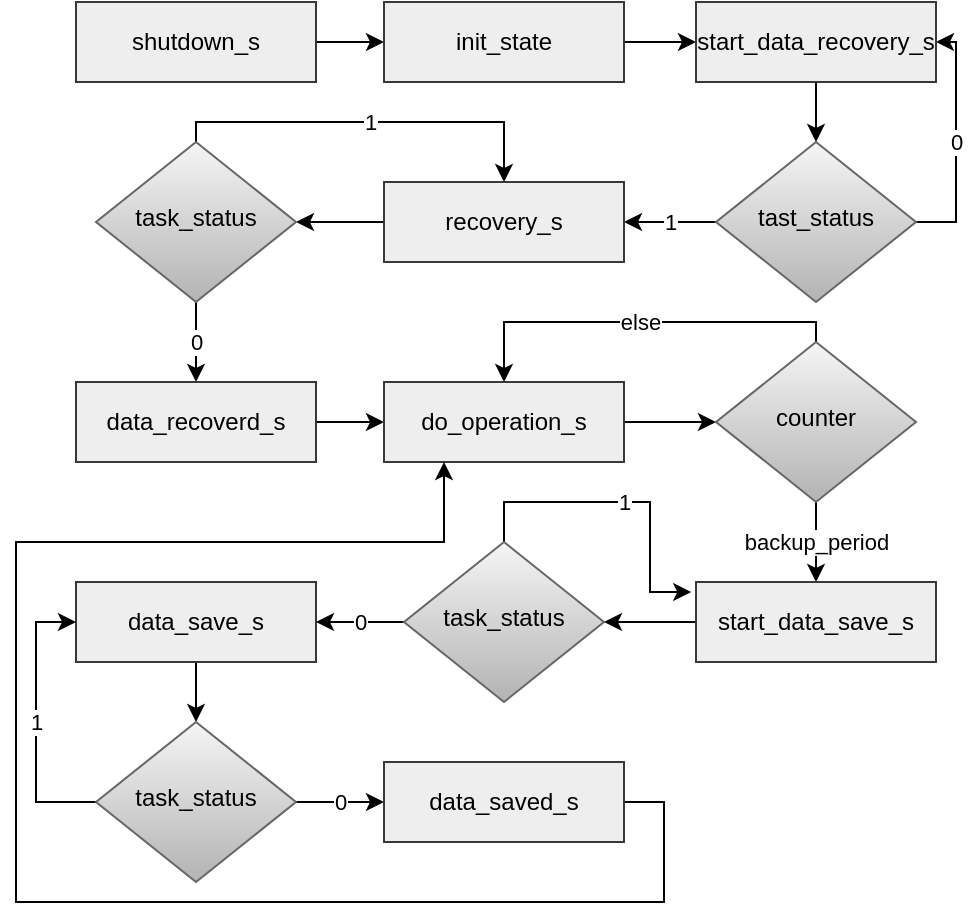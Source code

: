 <mxfile version="13.5.7" type="device"><diagram id="C5RBs43oDa-KdzZeNtuy" name="Page-1"><mxGraphModel dx="1102" dy="806" grid="1" gridSize="10" guides="1" tooltips="1" connect="1" arrows="1" fold="1" page="1" pageScale="1" pageWidth="827" pageHeight="1169" math="0" shadow="0"><root><mxCell id="WIyWlLk6GJQsqaUBKTNV-0"/><mxCell id="WIyWlLk6GJQsqaUBKTNV-1" parent="WIyWlLk6GJQsqaUBKTNV-0"/><mxCell id="stLbdd_jcHXqcliYFOFQ-4" style="edgeStyle=orthogonalEdgeStyle;rounded=0;orthogonalLoop=1;jettySize=auto;html=1;exitX=1;exitY=0.5;exitDx=0;exitDy=0;entryX=0;entryY=0.5;entryDx=0;entryDy=0;" parent="WIyWlLk6GJQsqaUBKTNV-1" source="WIyWlLk6GJQsqaUBKTNV-3" target="stLbdd_jcHXqcliYFOFQ-1" edge="1"><mxGeometry relative="1" as="geometry"/></mxCell><mxCell id="WIyWlLk6GJQsqaUBKTNV-3" value="shutdown_s" style="rounded=0;whiteSpace=wrap;html=1;fontSize=12;glass=0;strokeWidth=1;shadow=0;fillColor=#eeeeee;strokeColor=#36393d;" parent="WIyWlLk6GJQsqaUBKTNV-1" vertex="1"><mxGeometry x="80" y="40" width="120" height="40" as="geometry"/></mxCell><mxCell id="stLbdd_jcHXqcliYFOFQ-8" value="0&lt;span style=&quot;color: rgba(0 , 0 , 0 , 0) ; font-family: monospace ; font-size: 0px ; background-color: rgb(248 , 249 , 250)&quot;&gt;%3CmxGraphModel%3E%3Croot%3E%3CmxCell%20id%3D%220%22%2F%3E%3CmxCell%20id%3D%221%22%20parent%3D%220%22%2F%3E%3CmxCell%20id%3D%222%22%20value%3D%22init_state%22%20style%3D%22rounded%3D1%3BwhiteSpace%3Dwrap%3Bhtml%3D1%3BfontSize%3D12%3Bglass%3D0%3BstrokeWidth%3D1%3Bshadow%3D0%3B%22%20vertex%3D%221%22%20parent%3D%221%22%3E%3CmxGeometry%20x%3D%22354%22%20y%3D%22120%22%20width%3D%22120%22%20height%3D%2240%22%20as%3D%22geometry%22%2F%3E%3C%2FmxCell%3E%3C%2Froot%3E%3C%2FmxGraphModel%3E&lt;/span&gt;" style="edgeStyle=orthogonalEdgeStyle;rounded=0;orthogonalLoop=1;jettySize=auto;html=1;exitX=1;exitY=0.5;exitDx=0;exitDy=0;entryX=1;entryY=0.5;entryDx=0;entryDy=0;" parent="WIyWlLk6GJQsqaUBKTNV-1" source="WIyWlLk6GJQsqaUBKTNV-6" target="stLbdd_jcHXqcliYFOFQ-5" edge="1"><mxGeometry relative="1" as="geometry"><mxPoint x="410" y="90" as="targetPoint"/></mxGeometry></mxCell><mxCell id="stLbdd_jcHXqcliYFOFQ-10" value="1" style="edgeStyle=orthogonalEdgeStyle;rounded=0;orthogonalLoop=1;jettySize=auto;html=1;exitX=0;exitY=0.5;exitDx=0;exitDy=0;entryX=1;entryY=0.5;entryDx=0;entryDy=0;" parent="WIyWlLk6GJQsqaUBKTNV-1" source="WIyWlLk6GJQsqaUBKTNV-6" target="stLbdd_jcHXqcliYFOFQ-9" edge="1"><mxGeometry relative="1" as="geometry"/></mxCell><mxCell id="WIyWlLk6GJQsqaUBKTNV-6" value="tast_status" style="rhombus;whiteSpace=wrap;html=1;shadow=0;fontFamily=Helvetica;fontSize=12;align=center;strokeWidth=1;spacing=6;spacingTop=-4;fillColor=#f5f5f5;strokeColor=#666666;gradientColor=#b3b3b3;" parent="WIyWlLk6GJQsqaUBKTNV-1" vertex="1"><mxGeometry x="400" y="110" width="100" height="80" as="geometry"/></mxCell><mxCell id="stLbdd_jcHXqcliYFOFQ-6" style="edgeStyle=orthogonalEdgeStyle;rounded=0;orthogonalLoop=1;jettySize=auto;html=1;exitX=1;exitY=0.5;exitDx=0;exitDy=0;entryX=0;entryY=0.5;entryDx=0;entryDy=0;" parent="WIyWlLk6GJQsqaUBKTNV-1" source="stLbdd_jcHXqcliYFOFQ-1" target="stLbdd_jcHXqcliYFOFQ-5" edge="1"><mxGeometry relative="1" as="geometry"/></mxCell><mxCell id="stLbdd_jcHXqcliYFOFQ-1" value="init_state" style="rounded=0;whiteSpace=wrap;html=1;fontSize=12;glass=0;strokeWidth=1;shadow=0;fillColor=#eeeeee;strokeColor=#36393d;" parent="WIyWlLk6GJQsqaUBKTNV-1" vertex="1"><mxGeometry x="234" y="40" width="120" height="40" as="geometry"/></mxCell><mxCell id="stLbdd_jcHXqcliYFOFQ-7" style="edgeStyle=orthogonalEdgeStyle;rounded=0;orthogonalLoop=1;jettySize=auto;html=1;exitX=0.5;exitY=1;exitDx=0;exitDy=0;entryX=0.5;entryY=0;entryDx=0;entryDy=0;" parent="WIyWlLk6GJQsqaUBKTNV-1" source="stLbdd_jcHXqcliYFOFQ-5" target="WIyWlLk6GJQsqaUBKTNV-6" edge="1"><mxGeometry relative="1" as="geometry"/></mxCell><mxCell id="stLbdd_jcHXqcliYFOFQ-5" value="start_data_recovery_s" style="rounded=0;whiteSpace=wrap;html=1;fontSize=12;glass=0;strokeWidth=1;shadow=0;fillColor=#eeeeee;strokeColor=#36393d;" parent="WIyWlLk6GJQsqaUBKTNV-1" vertex="1"><mxGeometry x="390" y="40" width="120" height="40" as="geometry"/></mxCell><mxCell id="stLbdd_jcHXqcliYFOFQ-12" style="edgeStyle=orthogonalEdgeStyle;rounded=0;orthogonalLoop=1;jettySize=auto;html=1;exitX=0;exitY=0.5;exitDx=0;exitDy=0;entryX=1;entryY=0.5;entryDx=0;entryDy=0;" parent="WIyWlLk6GJQsqaUBKTNV-1" source="stLbdd_jcHXqcliYFOFQ-9" target="stLbdd_jcHXqcliYFOFQ-11" edge="1"><mxGeometry relative="1" as="geometry"><Array as="points"><mxPoint x="210" y="150"/><mxPoint x="210" y="150"/></Array></mxGeometry></mxCell><mxCell id="stLbdd_jcHXqcliYFOFQ-9" value="recovery_s" style="rounded=0;whiteSpace=wrap;html=1;fontSize=12;glass=0;strokeWidth=1;shadow=0;fillColor=#eeeeee;strokeColor=#36393d;" parent="WIyWlLk6GJQsqaUBKTNV-1" vertex="1"><mxGeometry x="234" y="130" width="120" height="40" as="geometry"/></mxCell><mxCell id="stLbdd_jcHXqcliYFOFQ-13" value="1" style="edgeStyle=orthogonalEdgeStyle;rounded=0;orthogonalLoop=1;jettySize=auto;html=1;exitX=0.5;exitY=0;exitDx=0;exitDy=0;entryX=0.5;entryY=0;entryDx=0;entryDy=0;" parent="WIyWlLk6GJQsqaUBKTNV-1" source="stLbdd_jcHXqcliYFOFQ-11" target="stLbdd_jcHXqcliYFOFQ-9" edge="1"><mxGeometry relative="1" as="geometry"><mxPoint x="230" y="240" as="targetPoint"/><Array as="points"><mxPoint x="140" y="100"/><mxPoint x="294" y="100"/></Array></mxGeometry></mxCell><mxCell id="stLbdd_jcHXqcliYFOFQ-15" value="0" style="edgeStyle=orthogonalEdgeStyle;rounded=0;orthogonalLoop=1;jettySize=auto;html=1;exitX=0.5;exitY=1;exitDx=0;exitDy=0;entryX=0.5;entryY=0;entryDx=0;entryDy=0;" parent="WIyWlLk6GJQsqaUBKTNV-1" source="stLbdd_jcHXqcliYFOFQ-11" target="stLbdd_jcHXqcliYFOFQ-14" edge="1"><mxGeometry relative="1" as="geometry"/></mxCell><mxCell id="stLbdd_jcHXqcliYFOFQ-11" value="task_status" style="rhombus;whiteSpace=wrap;html=1;shadow=0;fontFamily=Helvetica;fontSize=12;align=center;strokeWidth=1;spacing=6;spacingTop=-4;fillColor=#f5f5f5;strokeColor=#666666;gradientColor=#b3b3b3;" parent="WIyWlLk6GJQsqaUBKTNV-1" vertex="1"><mxGeometry x="90" y="110" width="100" height="80" as="geometry"/></mxCell><mxCell id="stLbdd_jcHXqcliYFOFQ-18" style="edgeStyle=orthogonalEdgeStyle;rounded=0;orthogonalLoop=1;jettySize=auto;html=1;exitX=1;exitY=0.5;exitDx=0;exitDy=0;entryX=0;entryY=0.5;entryDx=0;entryDy=0;" parent="WIyWlLk6GJQsqaUBKTNV-1" source="stLbdd_jcHXqcliYFOFQ-14" target="stLbdd_jcHXqcliYFOFQ-16" edge="1"><mxGeometry relative="1" as="geometry"/></mxCell><mxCell id="stLbdd_jcHXqcliYFOFQ-14" value="data_recoverd_s" style="rounded=0;whiteSpace=wrap;html=1;fontSize=12;glass=0;strokeWidth=1;shadow=0;fillColor=#eeeeee;strokeColor=#36393d;" parent="WIyWlLk6GJQsqaUBKTNV-1" vertex="1"><mxGeometry x="80" y="230" width="120" height="40" as="geometry"/></mxCell><mxCell id="stLbdd_jcHXqcliYFOFQ-19" style="edgeStyle=orthogonalEdgeStyle;rounded=0;orthogonalLoop=1;jettySize=auto;html=1;exitX=1;exitY=0.5;exitDx=0;exitDy=0;entryX=0;entryY=0.5;entryDx=0;entryDy=0;" parent="WIyWlLk6GJQsqaUBKTNV-1" source="stLbdd_jcHXqcliYFOFQ-16" target="stLbdd_jcHXqcliYFOFQ-17" edge="1"><mxGeometry relative="1" as="geometry"/></mxCell><mxCell id="stLbdd_jcHXqcliYFOFQ-16" value="do_operation_s" style="rounded=0;whiteSpace=wrap;html=1;fontSize=12;glass=0;strokeWidth=1;shadow=0;fillColor=#eeeeee;strokeColor=#36393d;" parent="WIyWlLk6GJQsqaUBKTNV-1" vertex="1"><mxGeometry x="234" y="230" width="120" height="40" as="geometry"/></mxCell><mxCell id="stLbdd_jcHXqcliYFOFQ-20" value="else" style="edgeStyle=orthogonalEdgeStyle;rounded=0;orthogonalLoop=1;jettySize=auto;html=1;exitX=0.5;exitY=0;exitDx=0;exitDy=0;entryX=0.5;entryY=0;entryDx=0;entryDy=0;" parent="WIyWlLk6GJQsqaUBKTNV-1" source="stLbdd_jcHXqcliYFOFQ-17" target="stLbdd_jcHXqcliYFOFQ-16" edge="1"><mxGeometry relative="1" as="geometry"><Array as="points"><mxPoint x="450" y="200"/><mxPoint x="294" y="200"/></Array></mxGeometry></mxCell><mxCell id="stLbdd_jcHXqcliYFOFQ-22" value="backup_period" style="edgeStyle=orthogonalEdgeStyle;rounded=0;orthogonalLoop=1;jettySize=auto;html=1;exitX=0.5;exitY=1;exitDx=0;exitDy=0;entryX=0.5;entryY=0;entryDx=0;entryDy=0;" parent="WIyWlLk6GJQsqaUBKTNV-1" source="stLbdd_jcHXqcliYFOFQ-17" target="stLbdd_jcHXqcliYFOFQ-21" edge="1"><mxGeometry relative="1" as="geometry"/></mxCell><mxCell id="stLbdd_jcHXqcliYFOFQ-17" value="counter" style="rhombus;whiteSpace=wrap;html=1;shadow=0;fontFamily=Helvetica;fontSize=12;align=center;strokeWidth=1;spacing=6;spacingTop=-4;fillColor=#f5f5f5;strokeColor=#666666;gradientColor=#b3b3b3;" parent="WIyWlLk6GJQsqaUBKTNV-1" vertex="1"><mxGeometry x="400" y="210" width="100" height="80" as="geometry"/></mxCell><mxCell id="stLbdd_jcHXqcliYFOFQ-25" style="edgeStyle=orthogonalEdgeStyle;rounded=0;orthogonalLoop=1;jettySize=auto;html=1;exitX=0;exitY=0.5;exitDx=0;exitDy=0;entryX=1;entryY=0.5;entryDx=0;entryDy=0;" parent="WIyWlLk6GJQsqaUBKTNV-1" source="stLbdd_jcHXqcliYFOFQ-21" target="stLbdd_jcHXqcliYFOFQ-24" edge="1"><mxGeometry relative="1" as="geometry"/></mxCell><mxCell id="stLbdd_jcHXqcliYFOFQ-21" value="start_data_save_s" style="rounded=0;whiteSpace=wrap;html=1;fontSize=12;glass=0;strokeWidth=1;shadow=0;fillColor=#eeeeee;strokeColor=#36393d;" parent="WIyWlLk6GJQsqaUBKTNV-1" vertex="1"><mxGeometry x="390" y="330" width="120" height="40" as="geometry"/></mxCell><mxCell id="stLbdd_jcHXqcliYFOFQ-29" style="edgeStyle=orthogonalEdgeStyle;rounded=0;orthogonalLoop=1;jettySize=auto;html=1;exitX=0.5;exitY=1;exitDx=0;exitDy=0;entryX=0.5;entryY=0;entryDx=0;entryDy=0;" parent="WIyWlLk6GJQsqaUBKTNV-1" source="stLbdd_jcHXqcliYFOFQ-23" target="stLbdd_jcHXqcliYFOFQ-28" edge="1"><mxGeometry relative="1" as="geometry"/></mxCell><mxCell id="stLbdd_jcHXqcliYFOFQ-23" value="data_save_s" style="rounded=0;whiteSpace=wrap;html=1;fontSize=12;glass=0;strokeWidth=1;shadow=0;fillColor=#eeeeee;strokeColor=#36393d;" parent="WIyWlLk6GJQsqaUBKTNV-1" vertex="1"><mxGeometry x="80" y="330" width="120" height="40" as="geometry"/></mxCell><mxCell id="stLbdd_jcHXqcliYFOFQ-26" value="1" style="edgeStyle=orthogonalEdgeStyle;rounded=0;orthogonalLoop=1;jettySize=auto;html=1;exitX=0.5;exitY=0;exitDx=0;exitDy=0;entryX=-0.02;entryY=0.126;entryDx=0;entryDy=0;entryPerimeter=0;" parent="WIyWlLk6GJQsqaUBKTNV-1" source="stLbdd_jcHXqcliYFOFQ-24" target="stLbdd_jcHXqcliYFOFQ-21" edge="1"><mxGeometry relative="1" as="geometry"/></mxCell><mxCell id="stLbdd_jcHXqcliYFOFQ-27" value="0" style="edgeStyle=orthogonalEdgeStyle;rounded=0;orthogonalLoop=1;jettySize=auto;html=1;exitX=0;exitY=0.5;exitDx=0;exitDy=0;entryX=1;entryY=0.5;entryDx=0;entryDy=0;" parent="WIyWlLk6GJQsqaUBKTNV-1" source="stLbdd_jcHXqcliYFOFQ-24" target="stLbdd_jcHXqcliYFOFQ-23" edge="1"><mxGeometry relative="1" as="geometry"/></mxCell><mxCell id="stLbdd_jcHXqcliYFOFQ-24" value="task_status" style="rhombus;whiteSpace=wrap;html=1;shadow=0;fontFamily=Helvetica;fontSize=12;align=center;strokeWidth=1;spacing=6;spacingTop=-4;fillColor=#f5f5f5;strokeColor=#666666;gradientColor=#b3b3b3;" parent="WIyWlLk6GJQsqaUBKTNV-1" vertex="1"><mxGeometry x="244" y="310" width="100" height="80" as="geometry"/></mxCell><mxCell id="stLbdd_jcHXqcliYFOFQ-30" value="1" style="edgeStyle=orthogonalEdgeStyle;rounded=0;orthogonalLoop=1;jettySize=auto;html=1;exitX=0;exitY=0.5;exitDx=0;exitDy=0;entryX=0;entryY=0.5;entryDx=0;entryDy=0;" parent="WIyWlLk6GJQsqaUBKTNV-1" source="stLbdd_jcHXqcliYFOFQ-28" target="stLbdd_jcHXqcliYFOFQ-23" edge="1"><mxGeometry relative="1" as="geometry"/></mxCell><mxCell id="stLbdd_jcHXqcliYFOFQ-32" value="0" style="edgeStyle=orthogonalEdgeStyle;rounded=0;orthogonalLoop=1;jettySize=auto;html=1;exitX=1;exitY=0.5;exitDx=0;exitDy=0;entryX=0;entryY=0.5;entryDx=0;entryDy=0;" parent="WIyWlLk6GJQsqaUBKTNV-1" source="stLbdd_jcHXqcliYFOFQ-28" target="stLbdd_jcHXqcliYFOFQ-31" edge="1"><mxGeometry relative="1" as="geometry"/></mxCell><mxCell id="stLbdd_jcHXqcliYFOFQ-28" value="task_status" style="rhombus;whiteSpace=wrap;html=1;shadow=0;fontFamily=Helvetica;fontSize=12;align=center;strokeWidth=1;spacing=6;spacingTop=-4;fillColor=#f5f5f5;strokeColor=#666666;gradientColor=#b3b3b3;" parent="WIyWlLk6GJQsqaUBKTNV-1" vertex="1"><mxGeometry x="90" y="400" width="100" height="80" as="geometry"/></mxCell><mxCell id="stLbdd_jcHXqcliYFOFQ-33" style="edgeStyle=orthogonalEdgeStyle;rounded=0;orthogonalLoop=1;jettySize=auto;html=1;exitX=1;exitY=0.5;exitDx=0;exitDy=0;entryX=0.25;entryY=1;entryDx=0;entryDy=0;" parent="WIyWlLk6GJQsqaUBKTNV-1" source="stLbdd_jcHXqcliYFOFQ-31" target="stLbdd_jcHXqcliYFOFQ-16" edge="1"><mxGeometry relative="1" as="geometry"><Array as="points"><mxPoint x="374" y="440"/><mxPoint x="374" y="490"/><mxPoint x="50" y="490"/><mxPoint x="50" y="310"/><mxPoint x="264" y="310"/></Array></mxGeometry></mxCell><mxCell id="stLbdd_jcHXqcliYFOFQ-31" value="data_saved_s" style="rounded=0;whiteSpace=wrap;html=1;fontSize=12;glass=0;strokeWidth=1;shadow=0;fillColor=#eeeeee;strokeColor=#36393d;" parent="WIyWlLk6GJQsqaUBKTNV-1" vertex="1"><mxGeometry x="234" y="420" width="120" height="40" as="geometry"/></mxCell></root></mxGraphModel></diagram></mxfile>
